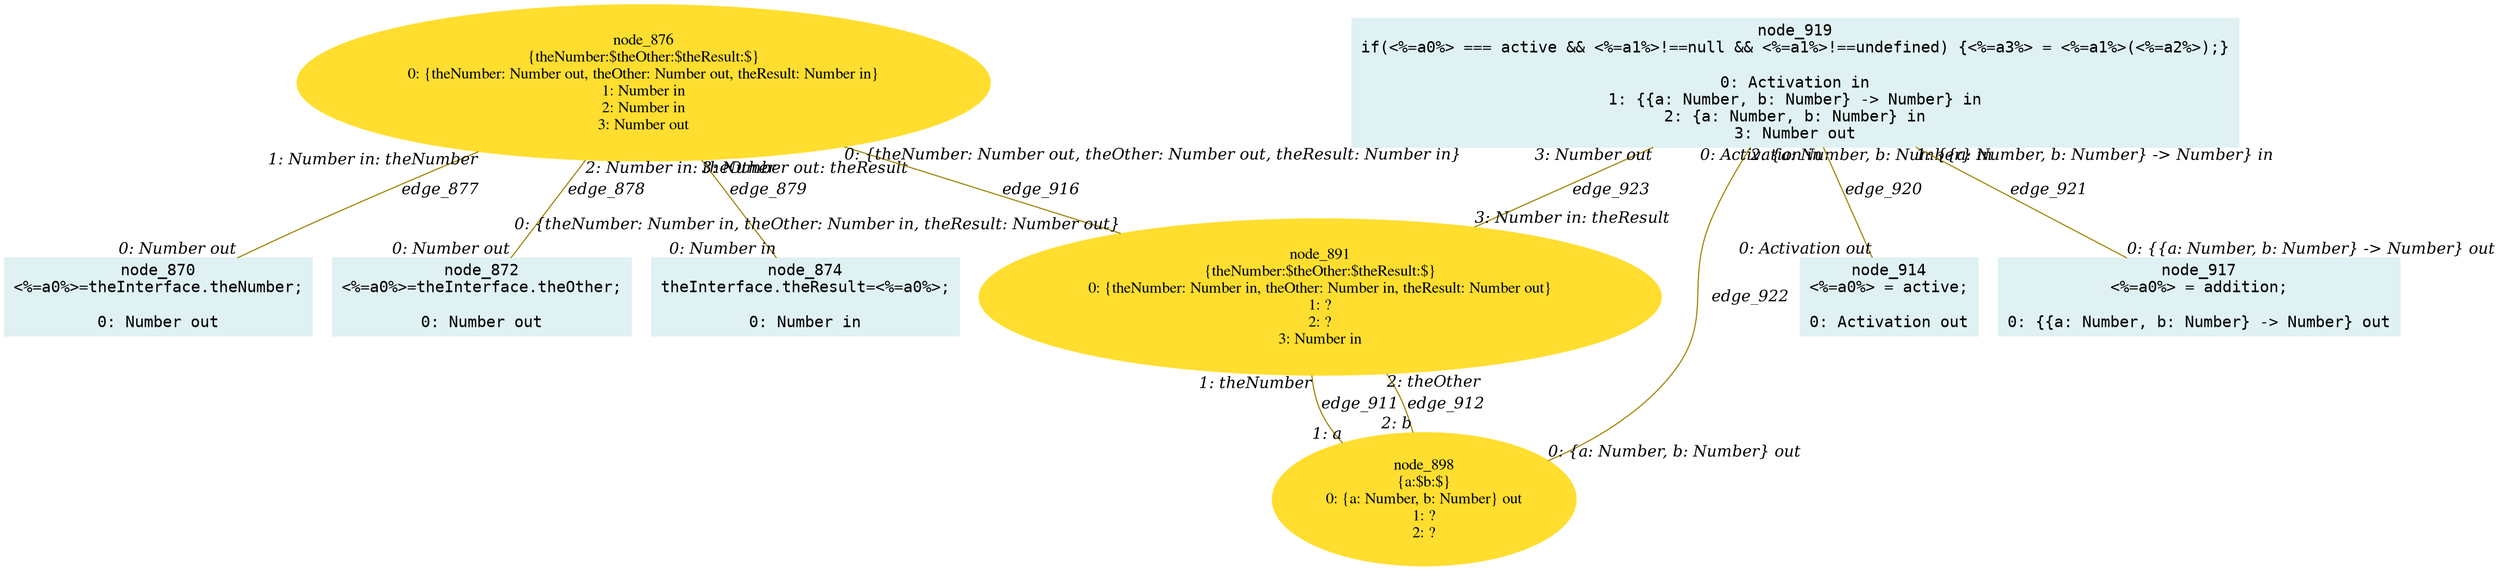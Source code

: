 digraph g{node_870 [shape="box", style="filled", color="#dff1f2", fontname="Courier", label="node_870
<%=a0%>=theInterface.theNumber;

0: Number out" ]
node_872 [shape="box", style="filled", color="#dff1f2", fontname="Courier", label="node_872
<%=a0%>=theInterface.theOther;

0: Number out" ]
node_874 [shape="box", style="filled", color="#dff1f2", fontname="Courier", label="node_874
theInterface.theResult=<%=a0%>;

0: Number in" ]
node_876 [shape="ellipse", style="filled", color="#ffde2f", fontname="Times", label="node_876
{theNumber:$theOther:$theResult:$}
0: {theNumber: Number out, theOther: Number out, theResult: Number in}
1: Number in
2: Number in
3: Number out" ]
node_891 [shape="ellipse", style="filled", color="#ffde2f", fontname="Times", label="node_891
{theNumber:$theOther:$theResult:$}
0: {theNumber: Number in, theOther: Number in, theResult: Number out}
1: ?
2: ?
3: Number in" ]
node_898 [shape="ellipse", style="filled", color="#ffde2f", fontname="Times", label="node_898
{a:$b:$}
0: {a: Number, b: Number} out
1: ?
2: ?" ]
node_914 [shape="box", style="filled", color="#dff1f2", fontname="Courier", label="node_914
<%=a0%> = active;

0: Activation out" ]
node_917 [shape="box", style="filled", color="#dff1f2", fontname="Courier", label="node_917
<%=a0%> = addition;

0: {{a: Number, b: Number} -> Number} out" ]
node_919 [shape="box", style="filled", color="#dff1f2", fontname="Courier", label="node_919
if(<%=a0%> === active && <%=a1%>!==null && <%=a1%>!==undefined) {<%=a3%> = <%=a1%>(<%=a2%>);}

0: Activation in
1: {{a: Number, b: Number} -> Number} in
2: {a: Number, b: Number} in
3: Number out" ]
node_876 -> node_870 [dir=none, arrowHead=none, fontname="Times-Italic", arrowsize=1, color="#9d8400", label="edge_877",  headlabel="0: Number out", taillabel="1: Number in: theNumber" ]
node_876 -> node_872 [dir=none, arrowHead=none, fontname="Times-Italic", arrowsize=1, color="#9d8400", label="edge_878",  headlabel="0: Number out", taillabel="2: Number in: theOther" ]
node_876 -> node_874 [dir=none, arrowHead=none, fontname="Times-Italic", arrowsize=1, color="#9d8400", label="edge_879",  headlabel="0: Number in", taillabel="3: Number out: theResult" ]
node_891 -> node_898 [dir=none, arrowHead=none, fontname="Times-Italic", arrowsize=1, color="#9d8400", label="edge_911",  headlabel="1: a", taillabel="1: theNumber" ]
node_891 -> node_898 [dir=none, arrowHead=none, fontname="Times-Italic", arrowsize=1, color="#9d8400", label="edge_912",  headlabel="2: b", taillabel="2: theOther" ]
node_876 -> node_891 [dir=none, arrowHead=none, fontname="Times-Italic", arrowsize=1, color="#9d8400", label="edge_916",  headlabel="0: {theNumber: Number in, theOther: Number in, theResult: Number out}", taillabel="0: {theNumber: Number out, theOther: Number out, theResult: Number in}" ]
node_919 -> node_914 [dir=none, arrowHead=none, fontname="Times-Italic", arrowsize=1, color="#9d8400", label="edge_920",  headlabel="0: Activation out", taillabel="0: Activation in" ]
node_919 -> node_917 [dir=none, arrowHead=none, fontname="Times-Italic", arrowsize=1, color="#9d8400", label="edge_921",  headlabel="0: {{a: Number, b: Number} -> Number} out", taillabel="1: {{a: Number, b: Number} -> Number} in" ]
node_919 -> node_898 [dir=none, arrowHead=none, fontname="Times-Italic", arrowsize=1, color="#9d8400", label="edge_922",  headlabel="0: {a: Number, b: Number} out", taillabel="2: {a: Number, b: Number} in" ]
node_919 -> node_891 [dir=none, arrowHead=none, fontname="Times-Italic", arrowsize=1, color="#9d8400", label="edge_923",  headlabel="3: Number in: theResult", taillabel="3: Number out" ]
}
